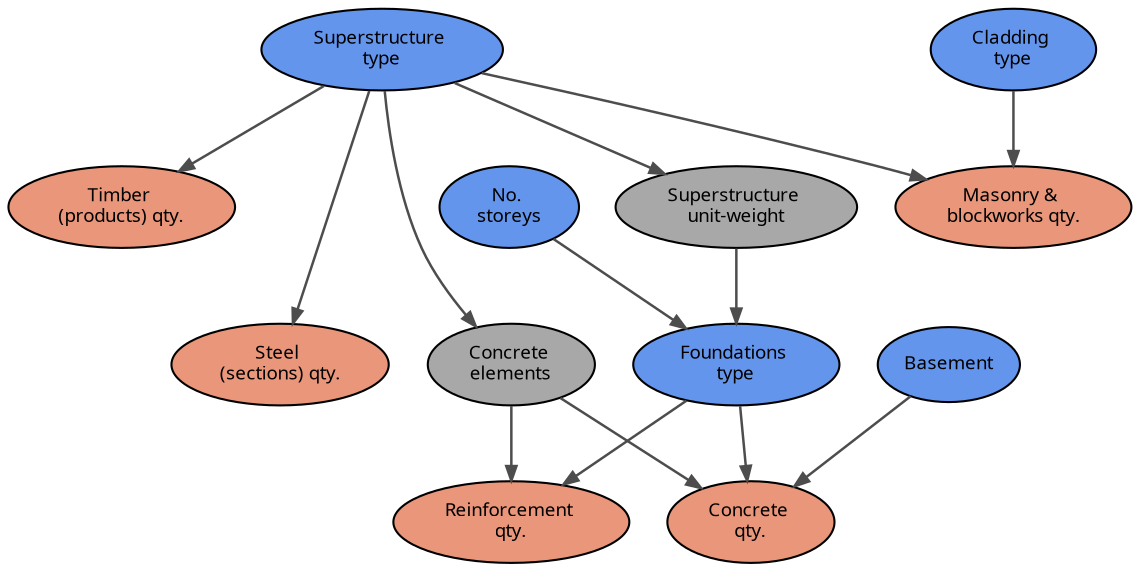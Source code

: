 digraph G {
	graph [K=100.6,
		dim=2,
		sep=5.2,
		splines=true
	];
	node [concentrate=true,
		fillcolor=darksalmon,
		fontname=Sans,
		fontsize=9,
		penwidth=1,
		shape=oval,
		style=filled
	];
	edge [arrowhead=normal,
		arrowsize=0.7,
		color=gray30,
		penwidth=1.2
	];
	"Superstructure 
unit-weight"	[concentrate="",
		fillcolor=gray66];
	"Foundations 
type"	[fillcolor=cornflowerblue,
		penwidth=1.];
	"Superstructure 
unit-weight" -> "Foundations 
type";
	"Concrete 
elements"	[concentrate="",
		fillcolor=gray66];
	"Concrete 
elements" -> "Reinforcement 
qty.";
	"Concrete 
elements" -> "Concrete 
qty.";
	"No. 
storeys"	[fillcolor=cornflowerblue,
		penwidth=1.];
	"No. 
storeys" -> "Foundations 
type"	[minlen=1];
	"Cladding 
type"	[fillcolor=cornflowerblue,
		penwidth=1.];
	"Cladding 
type" -> "Masonry & 
blockworks qty."	[minlen=1];
	"Superstructure 
type"	[fillcolor=cornflowerblue,
		penwidth=1.];
	"Superstructure 
type" -> "Superstructure 
unit-weight";
	"Superstructure 
type" -> "Concrete 
elements";
	"Superstructure 
type" -> "Masonry & 
blockworks qty.";
	"Superstructure 
type" -> "Timber 
(products) qty."	[minlen=1];
	"Superstructure 
type" -> "Steel 
(sections) qty."	[minlen=2];
	Basement	[fillcolor=cornflowerblue,
		penwidth=1.];
	Basement -> "Concrete 
qty."	[minlen=1];
	"Foundations 
type" -> "Reinforcement 
qty.";
	"Foundations 
type" -> "Concrete 
qty.";
}
